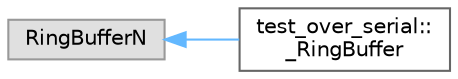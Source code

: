 digraph "Graphical Class Hierarchy"
{
 // LATEX_PDF_SIZE
  bgcolor="transparent";
  edge [fontname=Helvetica,fontsize=10,labelfontname=Helvetica,labelfontsize=10];
  node [fontname=Helvetica,fontsize=10,shape=box,height=0.2,width=0.4];
  rankdir="LR";
  Node0 [id="Node000000",label="RingBufferN",height=0.2,width=0.4,color="grey60", fillcolor="#E0E0E0", style="filled",tooltip=" "];
  Node0 -> Node1 [id="edge555_Node000000_Node000001",dir="back",color="steelblue1",style="solid",tooltip=" "];
  Node1 [id="Node000001",label="test_over_serial::\l_RingBuffer",height=0.2,width=0.4,color="grey40", fillcolor="white", style="filled",URL="$classtest__over__serial_1_1___ring_buffer.html",tooltip=" "];
}
